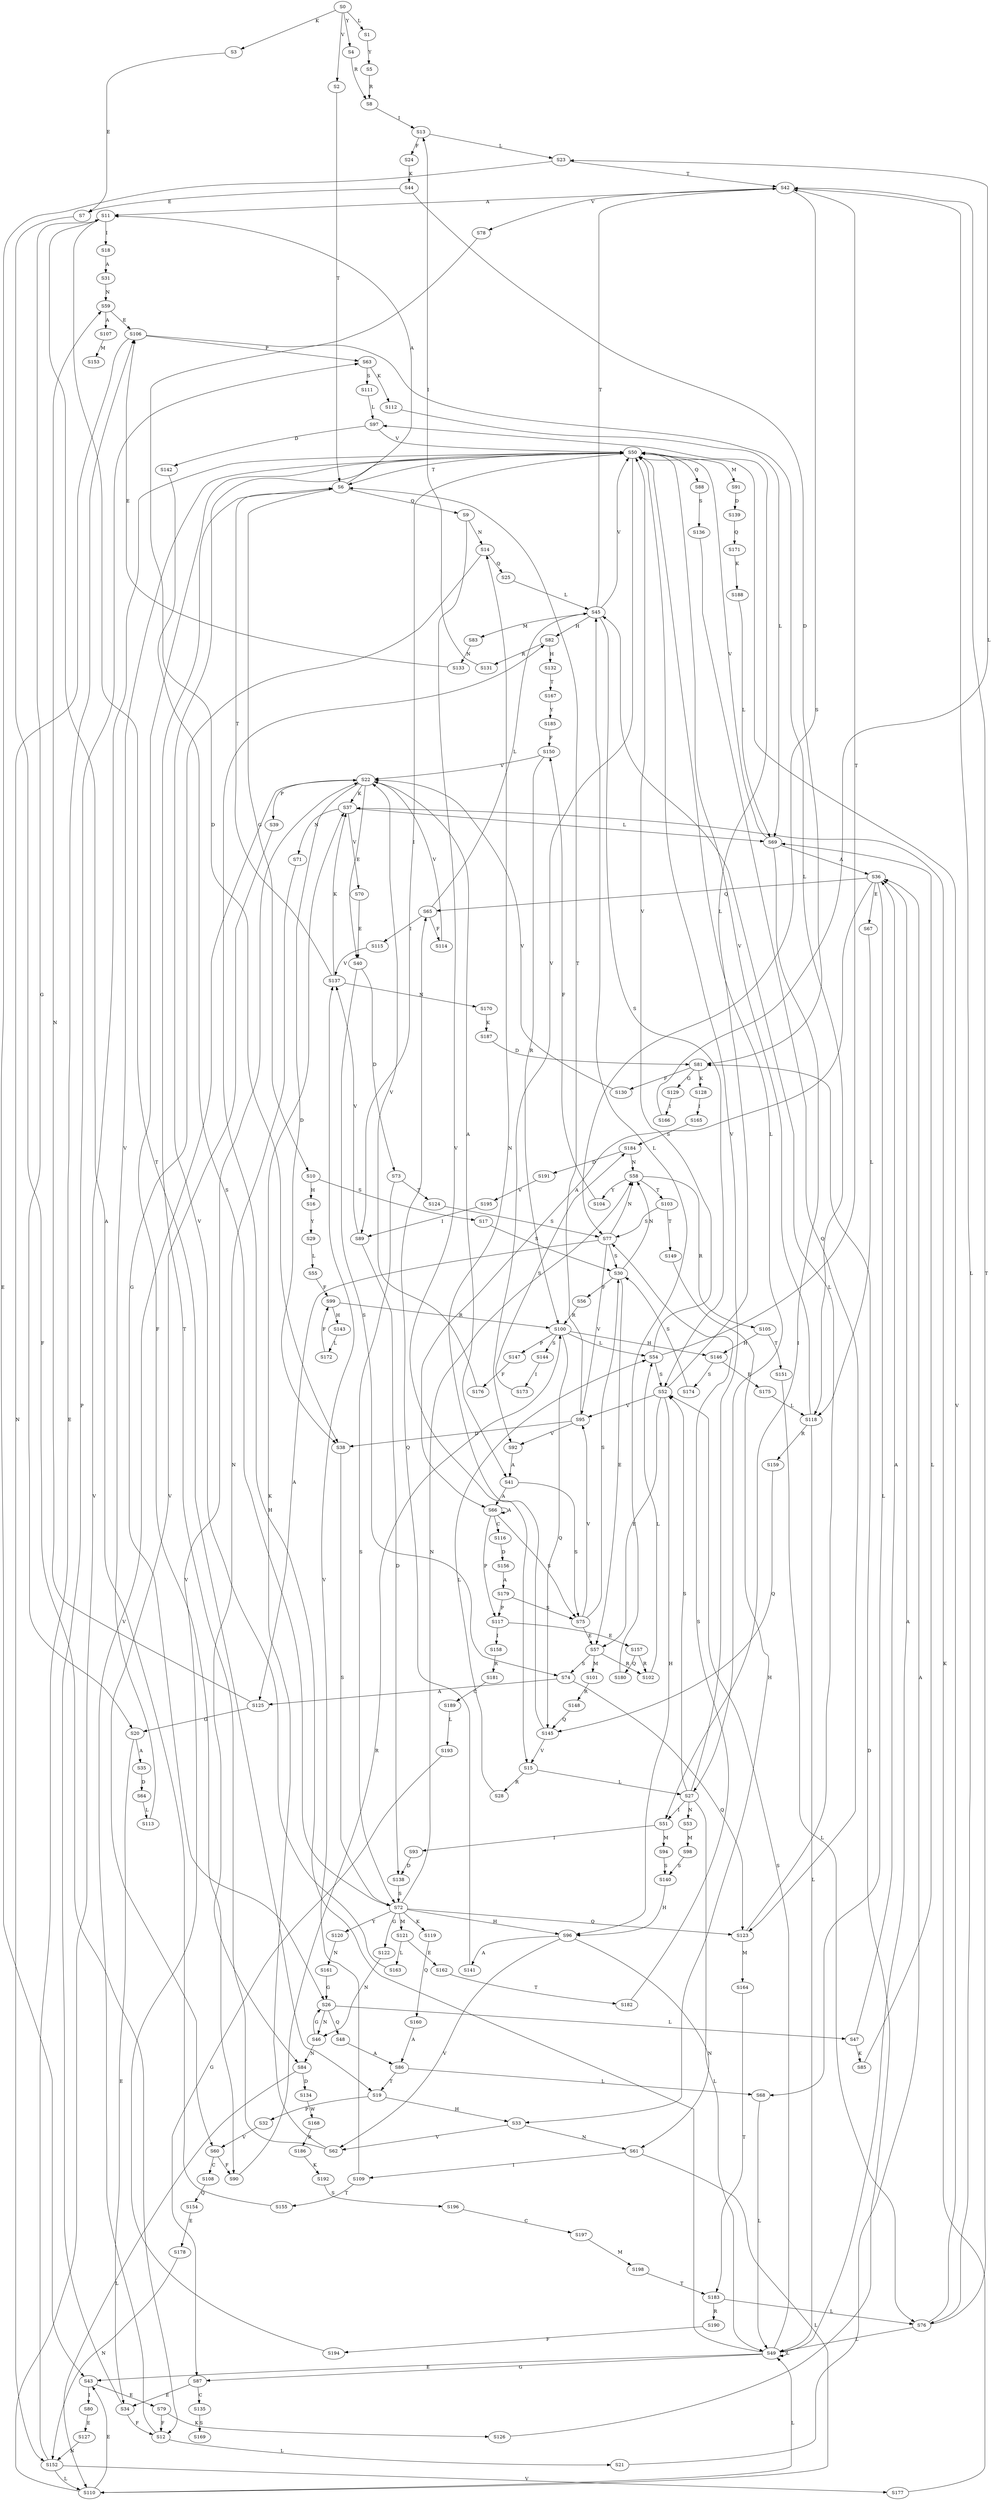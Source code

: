 strict digraph  {
	S0 -> S1 [ label = L ];
	S0 -> S2 [ label = V ];
	S0 -> S3 [ label = K ];
	S0 -> S4 [ label = Y ];
	S1 -> S5 [ label = Y ];
	S2 -> S6 [ label = T ];
	S3 -> S7 [ label = E ];
	S4 -> S8 [ label = R ];
	S5 -> S8 [ label = R ];
	S6 -> S9 [ label = Q ];
	S6 -> S10 [ label = G ];
	S6 -> S11 [ label = A ];
	S7 -> S12 [ label = F ];
	S8 -> S13 [ label = I ];
	S9 -> S14 [ label = N ];
	S9 -> S15 [ label = V ];
	S10 -> S16 [ label = H ];
	S10 -> S17 [ label = S ];
	S11 -> S18 [ label = I ];
	S11 -> S19 [ label = T ];
	S11 -> S20 [ label = G ];
	S12 -> S21 [ label = L ];
	S12 -> S22 [ label = V ];
	S13 -> S23 [ label = L ];
	S13 -> S24 [ label = F ];
	S14 -> S25 [ label = Q ];
	S14 -> S26 [ label = G ];
	S15 -> S27 [ label = L ];
	S15 -> S28 [ label = R ];
	S16 -> S29 [ label = Y ];
	S17 -> S30 [ label = S ];
	S18 -> S31 [ label = A ];
	S19 -> S32 [ label = P ];
	S19 -> S33 [ label = H ];
	S20 -> S34 [ label = E ];
	S20 -> S35 [ label = A ];
	S21 -> S36 [ label = A ];
	S22 -> S37 [ label = K ];
	S22 -> S38 [ label = D ];
	S22 -> S39 [ label = P ];
	S22 -> S40 [ label = E ];
	S22 -> S41 [ label = A ];
	S23 -> S42 [ label = T ];
	S23 -> S43 [ label = E ];
	S24 -> S44 [ label = K ];
	S25 -> S45 [ label = L ];
	S26 -> S46 [ label = N ];
	S26 -> S47 [ label = L ];
	S26 -> S48 [ label = Q ];
	S27 -> S49 [ label = L ];
	S27 -> S50 [ label = V ];
	S27 -> S51 [ label = I ];
	S27 -> S52 [ label = S ];
	S27 -> S53 [ label = N ];
	S28 -> S54 [ label = L ];
	S29 -> S55 [ label = L ];
	S30 -> S56 [ label = F ];
	S30 -> S57 [ label = E ];
	S30 -> S58 [ label = N ];
	S31 -> S59 [ label = N ];
	S32 -> S60 [ label = V ];
	S33 -> S61 [ label = N ];
	S33 -> S62 [ label = V ];
	S34 -> S63 [ label = P ];
	S34 -> S12 [ label = F ];
	S35 -> S64 [ label = D ];
	S36 -> S65 [ label = Q ];
	S36 -> S66 [ label = A ];
	S36 -> S67 [ label = E ];
	S36 -> S68 [ label = L ];
	S37 -> S69 [ label = L ];
	S37 -> S70 [ label = V ];
	S37 -> S71 [ label = N ];
	S38 -> S72 [ label = S ];
	S39 -> S60 [ label = V ];
	S40 -> S73 [ label = D ];
	S40 -> S74 [ label = S ];
	S41 -> S66 [ label = A ];
	S41 -> S75 [ label = S ];
	S42 -> S11 [ label = A ];
	S42 -> S76 [ label = L ];
	S42 -> S77 [ label = S ];
	S42 -> S78 [ label = V ];
	S43 -> S79 [ label = E ];
	S43 -> S80 [ label = I ];
	S44 -> S7 [ label = E ];
	S44 -> S81 [ label = D ];
	S45 -> S82 [ label = H ];
	S45 -> S50 [ label = V ];
	S45 -> S83 [ label = M ];
	S45 -> S42 [ label = T ];
	S45 -> S52 [ label = S ];
	S46 -> S84 [ label = N ];
	S46 -> S26 [ label = G ];
	S47 -> S85 [ label = K ];
	S47 -> S36 [ label = A ];
	S48 -> S86 [ label = A ];
	S49 -> S36 [ label = A ];
	S49 -> S82 [ label = H ];
	S49 -> S49 [ label = L ];
	S49 -> S87 [ label = G ];
	S49 -> S52 [ label = S ];
	S49 -> S43 [ label = E ];
	S50 -> S27 [ label = L ];
	S50 -> S88 [ label = Q ];
	S50 -> S6 [ label = T ];
	S50 -> S89 [ label = I ];
	S50 -> S90 [ label = F ];
	S50 -> S91 [ label = M ];
	S50 -> S92 [ label = V ];
	S51 -> S93 [ label = I ];
	S51 -> S94 [ label = M ];
	S52 -> S95 [ label = V ];
	S52 -> S96 [ label = H ];
	S52 -> S97 [ label = L ];
	S52 -> S57 [ label = E ];
	S53 -> S98 [ label = M ];
	S54 -> S52 [ label = S ];
	S54 -> S42 [ label = T ];
	S54 -> S50 [ label = V ];
	S55 -> S99 [ label = F ];
	S56 -> S100 [ label = R ];
	S57 -> S74 [ label = S ];
	S57 -> S101 [ label = M ];
	S57 -> S102 [ label = R ];
	S58 -> S103 [ label = T ];
	S58 -> S104 [ label = Y ];
	S58 -> S105 [ label = R ];
	S59 -> S106 [ label = E ];
	S59 -> S107 [ label = A ];
	S60 -> S90 [ label = F ];
	S60 -> S108 [ label = C ];
	S61 -> S109 [ label = I ];
	S61 -> S110 [ label = L ];
	S62 -> S37 [ label = K ];
	S62 -> S6 [ label = T ];
	S63 -> S111 [ label = S ];
	S63 -> S112 [ label = K ];
	S64 -> S113 [ label = L ];
	S65 -> S45 [ label = L ];
	S65 -> S114 [ label = F ];
	S65 -> S115 [ label = I ];
	S66 -> S116 [ label = C ];
	S66 -> S117 [ label = P ];
	S66 -> S75 [ label = S ];
	S66 -> S66 [ label = A ];
	S67 -> S118 [ label = L ];
	S68 -> S49 [ label = L ];
	S69 -> S51 [ label = I ];
	S69 -> S50 [ label = V ];
	S69 -> S36 [ label = A ];
	S70 -> S40 [ label = E ];
	S71 -> S84 [ label = N ];
	S72 -> S119 [ label = K ];
	S72 -> S120 [ label = Y ];
	S72 -> S58 [ label = N ];
	S72 -> S121 [ label = M ];
	S72 -> S122 [ label = G ];
	S72 -> S96 [ label = H ];
	S72 -> S123 [ label = Q ];
	S73 -> S72 [ label = S ];
	S73 -> S124 [ label = T ];
	S74 -> S125 [ label = A ];
	S74 -> S123 [ label = Q ];
	S75 -> S95 [ label = V ];
	S75 -> S30 [ label = S ];
	S75 -> S57 [ label = E ];
	S76 -> S50 [ label = V ];
	S76 -> S42 [ label = T ];
	S76 -> S49 [ label = L ];
	S77 -> S125 [ label = A ];
	S77 -> S58 [ label = N ];
	S77 -> S30 [ label = S ];
	S77 -> S95 [ label = V ];
	S78 -> S38 [ label = D ];
	S79 -> S126 [ label = K ];
	S79 -> S12 [ label = F ];
	S80 -> S127 [ label = E ];
	S81 -> S128 [ label = K ];
	S81 -> S129 [ label = G ];
	S81 -> S130 [ label = F ];
	S82 -> S131 [ label = R ];
	S82 -> S132 [ label = H ];
	S83 -> S133 [ label = N ];
	S84 -> S110 [ label = L ];
	S84 -> S134 [ label = D ];
	S85 -> S69 [ label = L ];
	S86 -> S19 [ label = T ];
	S86 -> S68 [ label = L ];
	S87 -> S135 [ label = C ];
	S87 -> S34 [ label = E ];
	S88 -> S136 [ label = S ];
	S89 -> S137 [ label = V ];
	S89 -> S138 [ label = D ];
	S90 -> S100 [ label = R ];
	S91 -> S139 [ label = D ];
	S92 -> S41 [ label = A ];
	S93 -> S138 [ label = D ];
	S94 -> S140 [ label = S ];
	S95 -> S38 [ label = D ];
	S95 -> S92 [ label = V ];
	S95 -> S6 [ label = T ];
	S96 -> S61 [ label = N ];
	S96 -> S62 [ label = V ];
	S96 -> S141 [ label = A ];
	S97 -> S142 [ label = D ];
	S97 -> S50 [ label = V ];
	S98 -> S140 [ label = S ];
	S99 -> S100 [ label = R ];
	S99 -> S143 [ label = H ];
	S100 -> S54 [ label = L ];
	S100 -> S144 [ label = S ];
	S100 -> S145 [ label = Q ];
	S100 -> S146 [ label = H ];
	S100 -> S147 [ label = P ];
	S101 -> S148 [ label = R ];
	S102 -> S54 [ label = L ];
	S103 -> S149 [ label = T ];
	S103 -> S77 [ label = S ];
	S104 -> S150 [ label = F ];
	S105 -> S146 [ label = H ];
	S105 -> S151 [ label = T ];
	S106 -> S63 [ label = P ];
	S106 -> S118 [ label = L ];
	S106 -> S152 [ label = N ];
	S107 -> S153 [ label = M ];
	S108 -> S154 [ label = Q ];
	S109 -> S155 [ label = T ];
	S109 -> S137 [ label = V ];
	S110 -> S49 [ label = L ];
	S110 -> S43 [ label = E ];
	S110 -> S50 [ label = V ];
	S111 -> S97 [ label = L ];
	S112 -> S69 [ label = L ];
	S113 -> S50 [ label = V ];
	S114 -> S22 [ label = V ];
	S115 -> S137 [ label = V ];
	S116 -> S156 [ label = D ];
	S117 -> S157 [ label = E ];
	S117 -> S158 [ label = I ];
	S118 -> S50 [ label = V ];
	S118 -> S159 [ label = R ];
	S118 -> S49 [ label = L ];
	S119 -> S160 [ label = Q ];
	S120 -> S161 [ label = N ];
	S121 -> S162 [ label = E ];
	S121 -> S163 [ label = L ];
	S122 -> S46 [ label = N ];
	S123 -> S45 [ label = L ];
	S123 -> S164 [ label = M ];
	S124 -> S77 [ label = S ];
	S125 -> S59 [ label = N ];
	S125 -> S20 [ label = G ];
	S126 -> S81 [ label = D ];
	S127 -> S152 [ label = N ];
	S128 -> S165 [ label = I ];
	S129 -> S166 [ label = I ];
	S130 -> S22 [ label = V ];
	S131 -> S13 [ label = I ];
	S132 -> S167 [ label = T ];
	S133 -> S106 [ label = E ];
	S134 -> S168 [ label = W ];
	S135 -> S169 [ label = S ];
	S136 -> S123 [ label = Q ];
	S137 -> S170 [ label = N ];
	S137 -> S6 [ label = T ];
	S137 -> S37 [ label = K ];
	S138 -> S72 [ label = S ];
	S139 -> S171 [ label = Q ];
	S140 -> S96 [ label = H ];
	S141 -> S65 [ label = Q ];
	S142 -> S72 [ label = S ];
	S143 -> S172 [ label = L ];
	S144 -> S173 [ label = I ];
	S145 -> S14 [ label = N ];
	S145 -> S15 [ label = V ];
	S146 -> S174 [ label = S ];
	S146 -> S175 [ label = E ];
	S147 -> S176 [ label = F ];
	S148 -> S145 [ label = Q ];
	S149 -> S33 [ label = H ];
	S150 -> S22 [ label = V ];
	S150 -> S100 [ label = R ];
	S151 -> S76 [ label = L ];
	S152 -> S177 [ label = V ];
	S152 -> S110 [ label = L ];
	S152 -> S106 [ label = E ];
	S154 -> S178 [ label = E ];
	S155 -> S11 [ label = A ];
	S156 -> S179 [ label = A ];
	S157 -> S180 [ label = Q ];
	S157 -> S102 [ label = R ];
	S158 -> S181 [ label = R ];
	S159 -> S145 [ label = Q ];
	S160 -> S86 [ label = A ];
	S161 -> S26 [ label = G ];
	S162 -> S182 [ label = T ];
	S163 -> S50 [ label = V ];
	S164 -> S183 [ label = T ];
	S165 -> S184 [ label = S ];
	S166 -> S23 [ label = L ];
	S167 -> S185 [ label = Y ];
	S168 -> S186 [ label = R ];
	S170 -> S187 [ label = K ];
	S171 -> S188 [ label = K ];
	S172 -> S99 [ label = F ];
	S173 -> S184 [ label = S ];
	S174 -> S30 [ label = S ];
	S175 -> S118 [ label = L ];
	S176 -> S22 [ label = V ];
	S177 -> S37 [ label = K ];
	S178 -> S152 [ label = N ];
	S179 -> S117 [ label = P ];
	S179 -> S75 [ label = S ];
	S180 -> S45 [ label = L ];
	S181 -> S189 [ label = C ];
	S182 -> S77 [ label = S ];
	S183 -> S190 [ label = R ];
	S183 -> S76 [ label = L ];
	S184 -> S58 [ label = N ];
	S184 -> S191 [ label = D ];
	S185 -> S150 [ label = F ];
	S186 -> S192 [ label = K ];
	S187 -> S81 [ label = D ];
	S188 -> S69 [ label = L ];
	S189 -> S193 [ label = L ];
	S190 -> S194 [ label = F ];
	S191 -> S195 [ label = V ];
	S192 -> S196 [ label = S ];
	S193 -> S87 [ label = G ];
	S194 -> S22 [ label = V ];
	S195 -> S89 [ label = I ];
	S196 -> S197 [ label = C ];
	S197 -> S198 [ label = M ];
	S198 -> S183 [ label = T ];
}
